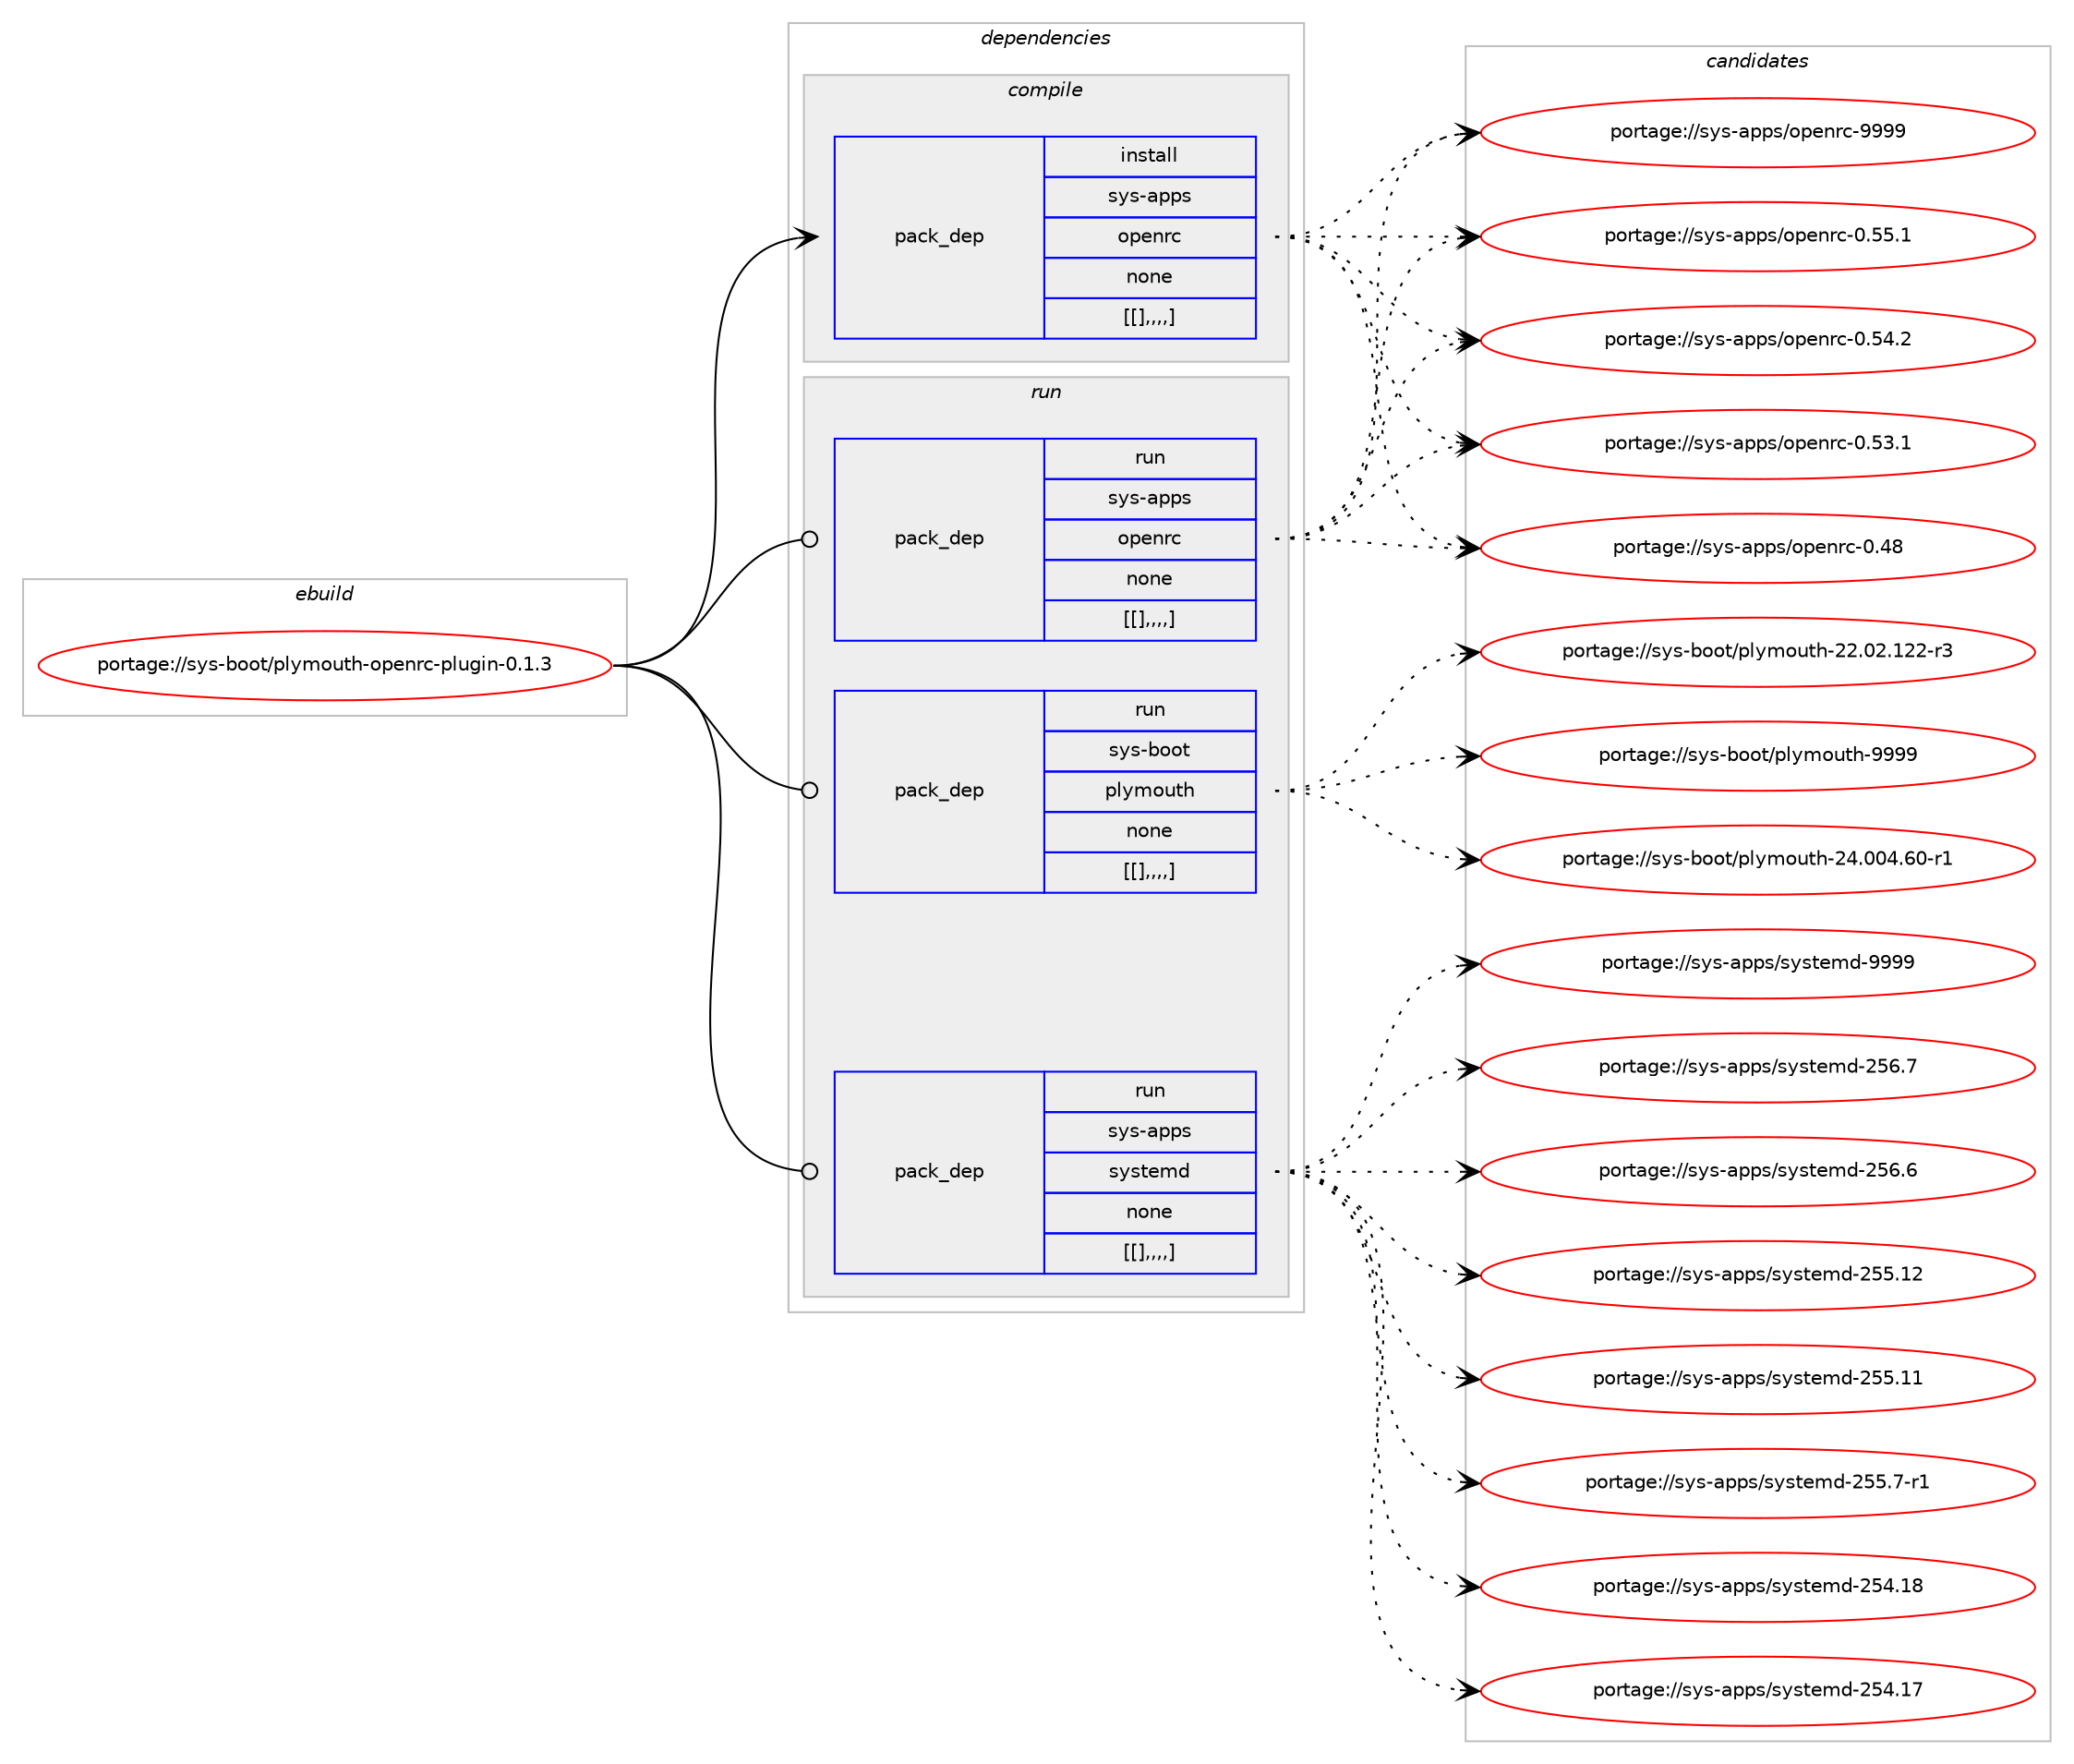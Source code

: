 digraph prolog {

# *************
# Graph options
# *************

newrank=true;
concentrate=true;
compound=true;
graph [rankdir=LR,fontname=Helvetica,fontsize=10,ranksep=1.5];#, ranksep=2.5, nodesep=0.2];
edge  [arrowhead=vee];
node  [fontname=Helvetica,fontsize=10];

# **********
# The ebuild
# **********

subgraph cluster_leftcol {
color=gray;
label=<<i>ebuild</i>>;
id [label="portage://sys-boot/plymouth-openrc-plugin-0.1.3", color=red, width=4, href="../sys-boot/plymouth-openrc-plugin-0.1.3.svg"];
}

# ****************
# The dependencies
# ****************

subgraph cluster_midcol {
color=gray;
label=<<i>dependencies</i>>;
subgraph cluster_compile {
fillcolor="#eeeeee";
style=filled;
label=<<i>compile</i>>;
subgraph pack1142 {
dependency1477 [label=<<TABLE BORDER="0" CELLBORDER="1" CELLSPACING="0" CELLPADDING="4" WIDTH="220"><TR><TD ROWSPAN="6" CELLPADDING="30">pack_dep</TD></TR><TR><TD WIDTH="110">install</TD></TR><TR><TD>sys-apps</TD></TR><TR><TD>openrc</TD></TR><TR><TD>none</TD></TR><TR><TD>[[],,,,]</TD></TR></TABLE>>, shape=none, color=blue];
}
id:e -> dependency1477:w [weight=20,style="solid",arrowhead="vee"];
}
subgraph cluster_compileandrun {
fillcolor="#eeeeee";
style=filled;
label=<<i>compile and run</i>>;
}
subgraph cluster_run {
fillcolor="#eeeeee";
style=filled;
label=<<i>run</i>>;
subgraph pack1147 {
dependency1483 [label=<<TABLE BORDER="0" CELLBORDER="1" CELLSPACING="0" CELLPADDING="4" WIDTH="220"><TR><TD ROWSPAN="6" CELLPADDING="30">pack_dep</TD></TR><TR><TD WIDTH="110">run</TD></TR><TR><TD>sys-apps</TD></TR><TR><TD>openrc</TD></TR><TR><TD>none</TD></TR><TR><TD>[[],,,,]</TD></TR></TABLE>>, shape=none, color=blue];
}
id:e -> dependency1483:w [weight=20,style="solid",arrowhead="odot"];
subgraph pack1153 {
dependency1488 [label=<<TABLE BORDER="0" CELLBORDER="1" CELLSPACING="0" CELLPADDING="4" WIDTH="220"><TR><TD ROWSPAN="6" CELLPADDING="30">pack_dep</TD></TR><TR><TD WIDTH="110">run</TD></TR><TR><TD>sys-boot</TD></TR><TR><TD>plymouth</TD></TR><TR><TD>none</TD></TR><TR><TD>[[],,,,]</TD></TR></TABLE>>, shape=none, color=blue];
}
id:e -> dependency1488:w [weight=20,style="solid",arrowhead="odot"];
subgraph pack1154 {
dependency1490 [label=<<TABLE BORDER="0" CELLBORDER="1" CELLSPACING="0" CELLPADDING="4" WIDTH="220"><TR><TD ROWSPAN="6" CELLPADDING="30">pack_dep</TD></TR><TR><TD WIDTH="110">run</TD></TR><TR><TD>sys-apps</TD></TR><TR><TD>systemd</TD></TR><TR><TD>none</TD></TR><TR><TD>[[],,,,]</TD></TR></TABLE>>, shape=none, color=blue];
}
id:e -> dependency1490:w [weight=20,style="solid",arrowhead="odot"];
}
}

# **************
# The candidates
# **************

subgraph cluster_choices {
rank=same;
color=gray;
label=<<i>candidates</i>>;

subgraph choice1066 {
color=black;
nodesep=1;
choice115121115459711211211547111112101110114994557575757 [label="portage://sys-apps/openrc-9999", color=red, width=4,href="../sys-apps/openrc-9999.svg"];
choice1151211154597112112115471111121011101149945484653534649 [label="portage://sys-apps/openrc-0.55.1", color=red, width=4,href="../sys-apps/openrc-0.55.1.svg"];
choice1151211154597112112115471111121011101149945484653524650 [label="portage://sys-apps/openrc-0.54.2", color=red, width=4,href="../sys-apps/openrc-0.54.2.svg"];
choice1151211154597112112115471111121011101149945484653514649 [label="portage://sys-apps/openrc-0.53.1", color=red, width=4,href="../sys-apps/openrc-0.53.1.svg"];
choice115121115459711211211547111112101110114994548465256 [label="portage://sys-apps/openrc-0.48", color=red, width=4,href="../sys-apps/openrc-0.48.svg"];
dependency1477:e -> choice115121115459711211211547111112101110114994557575757:w [style=dotted,weight="100"];
dependency1477:e -> choice1151211154597112112115471111121011101149945484653534649:w [style=dotted,weight="100"];
dependency1477:e -> choice1151211154597112112115471111121011101149945484653524650:w [style=dotted,weight="100"];
dependency1477:e -> choice1151211154597112112115471111121011101149945484653514649:w [style=dotted,weight="100"];
dependency1477:e -> choice115121115459711211211547111112101110114994548465256:w [style=dotted,weight="100"];
}
subgraph choice1082 {
color=black;
nodesep=1;
choice115121115459711211211547111112101110114994557575757 [label="portage://sys-apps/openrc-9999", color=red, width=4,href="../sys-apps/openrc-9999.svg"];
choice1151211154597112112115471111121011101149945484653534649 [label="portage://sys-apps/openrc-0.55.1", color=red, width=4,href="../sys-apps/openrc-0.55.1.svg"];
choice1151211154597112112115471111121011101149945484653524650 [label="portage://sys-apps/openrc-0.54.2", color=red, width=4,href="../sys-apps/openrc-0.54.2.svg"];
choice1151211154597112112115471111121011101149945484653514649 [label="portage://sys-apps/openrc-0.53.1", color=red, width=4,href="../sys-apps/openrc-0.53.1.svg"];
choice115121115459711211211547111112101110114994548465256 [label="portage://sys-apps/openrc-0.48", color=red, width=4,href="../sys-apps/openrc-0.48.svg"];
dependency1483:e -> choice115121115459711211211547111112101110114994557575757:w [style=dotted,weight="100"];
dependency1483:e -> choice1151211154597112112115471111121011101149945484653534649:w [style=dotted,weight="100"];
dependency1483:e -> choice1151211154597112112115471111121011101149945484653524650:w [style=dotted,weight="100"];
dependency1483:e -> choice1151211154597112112115471111121011101149945484653514649:w [style=dotted,weight="100"];
dependency1483:e -> choice115121115459711211211547111112101110114994548465256:w [style=dotted,weight="100"];
}
subgraph choice1093 {
color=black;
nodesep=1;
choice1151211154598111111116471121081211091111171161044557575757 [label="portage://sys-boot/plymouth-9999", color=red, width=4,href="../sys-boot/plymouth-9999.svg"];
choice115121115459811111111647112108121109111117116104455052464848524654484511449 [label="portage://sys-boot/plymouth-24.004.60-r1", color=red, width=4,href="../sys-boot/plymouth-24.004.60-r1.svg"];
choice115121115459811111111647112108121109111117116104455050464850464950504511451 [label="portage://sys-boot/plymouth-22.02.122-r3", color=red, width=4,href="../sys-boot/plymouth-22.02.122-r3.svg"];
dependency1488:e -> choice1151211154598111111116471121081211091111171161044557575757:w [style=dotted,weight="100"];
dependency1488:e -> choice115121115459811111111647112108121109111117116104455052464848524654484511449:w [style=dotted,weight="100"];
dependency1488:e -> choice115121115459811111111647112108121109111117116104455050464850464950504511451:w [style=dotted,weight="100"];
}
subgraph choice1096 {
color=black;
nodesep=1;
choice1151211154597112112115471151211151161011091004557575757 [label="portage://sys-apps/systemd-9999", color=red, width=4,href="../sys-apps/systemd-9999.svg"];
choice115121115459711211211547115121115116101109100455053544655 [label="portage://sys-apps/systemd-256.7", color=red, width=4,href="../sys-apps/systemd-256.7.svg"];
choice115121115459711211211547115121115116101109100455053544654 [label="portage://sys-apps/systemd-256.6", color=red, width=4,href="../sys-apps/systemd-256.6.svg"];
choice11512111545971121121154711512111511610110910045505353464950 [label="portage://sys-apps/systemd-255.12", color=red, width=4,href="../sys-apps/systemd-255.12.svg"];
choice11512111545971121121154711512111511610110910045505353464949 [label="portage://sys-apps/systemd-255.11", color=red, width=4,href="../sys-apps/systemd-255.11.svg"];
choice1151211154597112112115471151211151161011091004550535346554511449 [label="portage://sys-apps/systemd-255.7-r1", color=red, width=4,href="../sys-apps/systemd-255.7-r1.svg"];
choice11512111545971121121154711512111511610110910045505352464956 [label="portage://sys-apps/systemd-254.18", color=red, width=4,href="../sys-apps/systemd-254.18.svg"];
choice11512111545971121121154711512111511610110910045505352464955 [label="portage://sys-apps/systemd-254.17", color=red, width=4,href="../sys-apps/systemd-254.17.svg"];
dependency1490:e -> choice1151211154597112112115471151211151161011091004557575757:w [style=dotted,weight="100"];
dependency1490:e -> choice115121115459711211211547115121115116101109100455053544655:w [style=dotted,weight="100"];
dependency1490:e -> choice115121115459711211211547115121115116101109100455053544654:w [style=dotted,weight="100"];
dependency1490:e -> choice11512111545971121121154711512111511610110910045505353464950:w [style=dotted,weight="100"];
dependency1490:e -> choice11512111545971121121154711512111511610110910045505353464949:w [style=dotted,weight="100"];
dependency1490:e -> choice1151211154597112112115471151211151161011091004550535346554511449:w [style=dotted,weight="100"];
dependency1490:e -> choice11512111545971121121154711512111511610110910045505352464956:w [style=dotted,weight="100"];
dependency1490:e -> choice11512111545971121121154711512111511610110910045505352464955:w [style=dotted,weight="100"];
}
}

}
